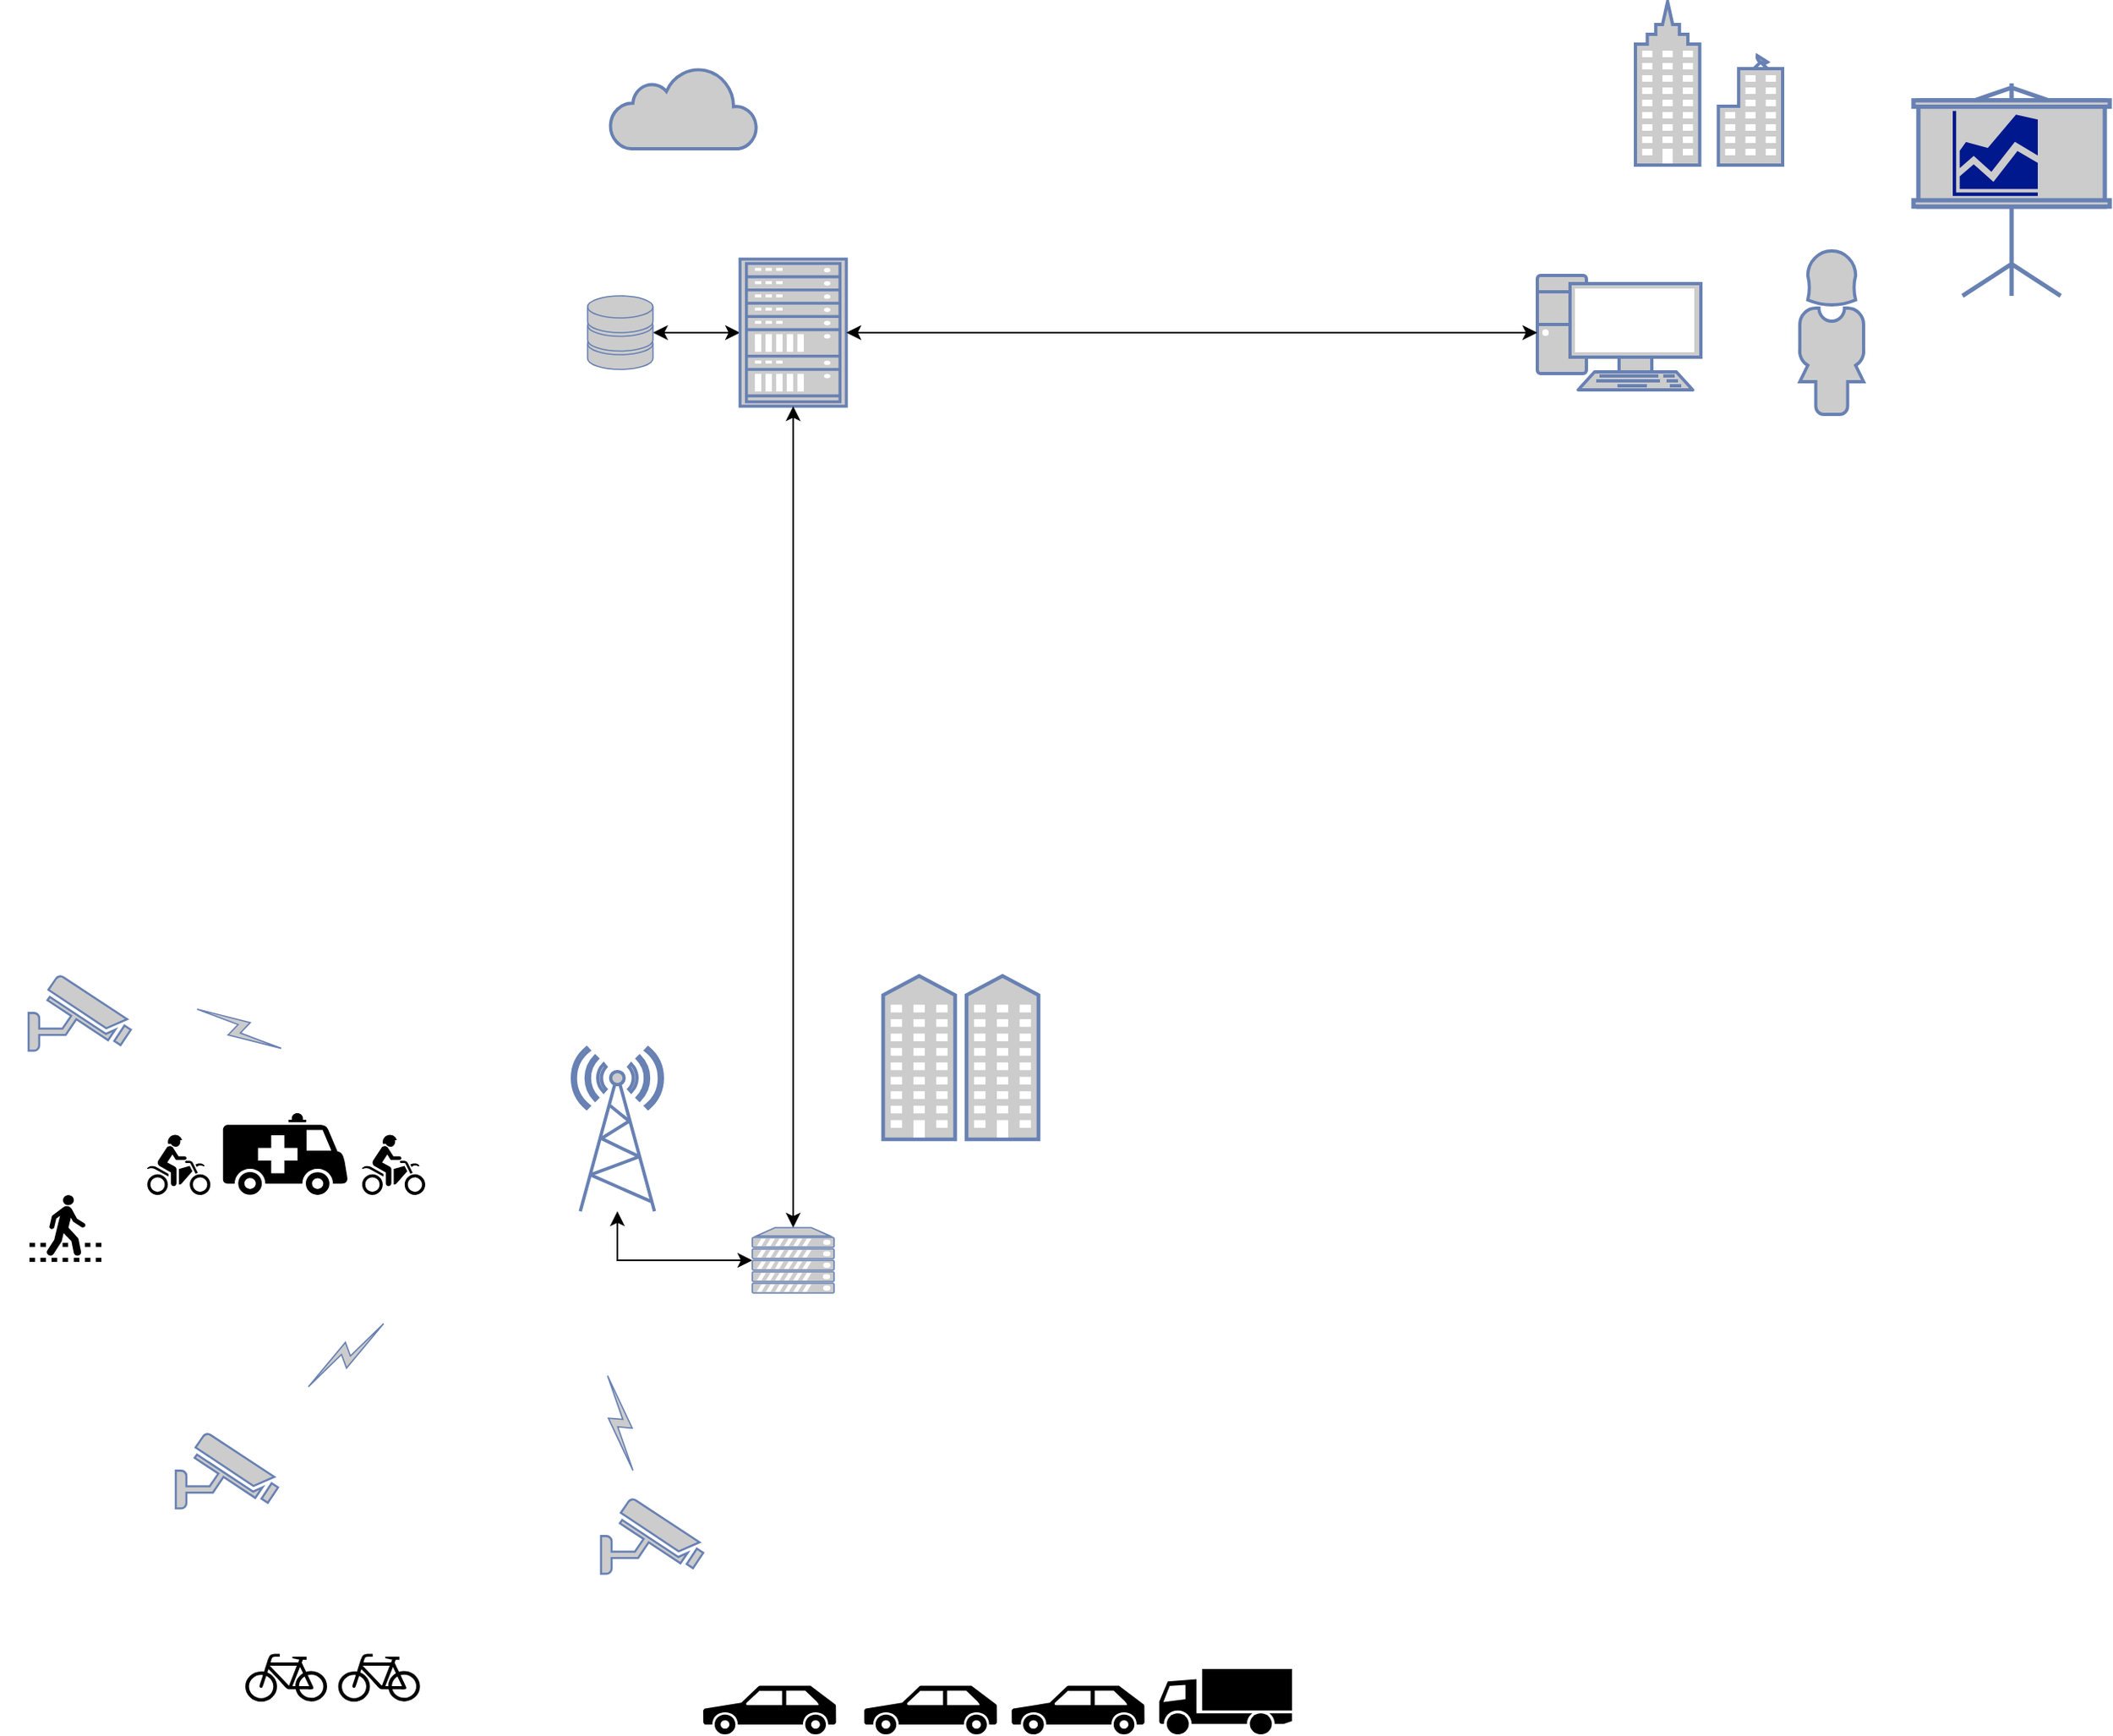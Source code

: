 <mxfile version="22.1.18" type="device">
  <diagram name="Seite-1" id="RCDi8Bf7U58kLQFNj_Cr">
    <mxGraphModel dx="2074" dy="1097" grid="1" gridSize="10" guides="1" tooltips="1" connect="1" arrows="1" fold="1" page="1" pageScale="1" pageWidth="827" pageHeight="1169" math="0" shadow="0">
      <root>
        <mxCell id="0" />
        <mxCell id="1" parent="0" />
        <mxCell id="RdFIWjS31bvLeTKI6aGi-58" value="" style="edgeStyle=orthogonalEdgeStyle;rounded=0;orthogonalLoop=1;jettySize=auto;html=1;endArrow=classic;endFill=1;startArrow=classic;startFill=1;" parent="1" source="RdFIWjS31bvLeTKI6aGi-14" target="RdFIWjS31bvLeTKI6aGi-53" edge="1">
          <mxGeometry relative="1" as="geometry" />
        </mxCell>
        <mxCell id="RdFIWjS31bvLeTKI6aGi-14" value="" style="fontColor=#0066CC;verticalAlign=top;verticalLabelPosition=bottom;labelPosition=center;align=center;html=1;outlineConnect=0;fillColor=#CCCCCC;strokeColor=#6881B3;gradientColor=none;gradientDirection=north;strokeWidth=2;shape=mxgraph.networks.rack;" parent="1" vertex="1">
          <mxGeometry x="542.5" y="197.5" width="65" height="90" as="geometry" />
        </mxCell>
        <mxCell id="RdFIWjS31bvLeTKI6aGi-31" value="" style="edgeStyle=orthogonalEdgeStyle;rounded=0;orthogonalLoop=1;jettySize=auto;html=1;endArrow=classic;endFill=1;startArrow=classic;startFill=1;" parent="1" source="RdFIWjS31bvLeTKI6aGi-18" target="RdFIWjS31bvLeTKI6aGi-30" edge="1">
          <mxGeometry relative="1" as="geometry" />
        </mxCell>
        <mxCell id="RdFIWjS31bvLeTKI6aGi-18" value="" style="fontColor=#0066CC;verticalAlign=top;verticalLabelPosition=bottom;labelPosition=center;align=center;html=1;outlineConnect=0;fillColor=#CCCCCC;strokeColor=#6881B3;gradientColor=none;gradientDirection=north;strokeWidth=2;shape=mxgraph.networks.server;" parent="1" vertex="1">
          <mxGeometry x="550" y="790" width="50" height="40" as="geometry" />
        </mxCell>
        <mxCell id="RdFIWjS31bvLeTKI6aGi-30" value="" style="fontColor=#0066CC;verticalAlign=top;verticalLabelPosition=bottom;labelPosition=center;align=center;html=1;outlineConnect=0;fillColor=#CCCCCC;strokeColor=#6881B3;gradientColor=none;gradientDirection=north;strokeWidth=2;shape=mxgraph.networks.radio_tower;" parent="1" vertex="1">
          <mxGeometry x="440" y="680" width="55" height="100" as="geometry" />
        </mxCell>
        <mxCell id="RdFIWjS31bvLeTKI6aGi-32" value="" style="group" parent="1" vertex="1" connectable="0">
          <mxGeometry x="180" y="870" width="80" height="170" as="geometry" />
        </mxCell>
        <mxCell id="RdFIWjS31bvLeTKI6aGi-1" value="" style="shape=image;html=1;verticalAlign=top;verticalLabelPosition=bottom;labelBackgroundColor=#ffffff;imageAspect=0;aspect=fixed;image=https://cdn2.iconfinder.com/data/icons/crystalproject/128x128/apps/daemons.png" parent="RdFIWjS31bvLeTKI6aGi-32" vertex="1">
          <mxGeometry y="91.727" width="76.5" height="76.5" as="geometry" />
        </mxCell>
        <mxCell id="RdFIWjS31bvLeTKI6aGi-6" value="" style="fontColor=#0066CC;verticalAlign=top;verticalLabelPosition=bottom;labelPosition=center;align=center;html=1;outlineConnect=0;fillColor=#CCCCCC;strokeColor=#6881B3;gradientColor=none;gradientDirection=north;strokeWidth=2;shape=mxgraph.networks.security_camera;" parent="RdFIWjS31bvLeTKI6aGi-32" vertex="1">
          <mxGeometry x="17.5" y="45.863" width="62.5" height="45.863" as="geometry" />
        </mxCell>
        <mxCell id="RdFIWjS31bvLeTKI6aGi-41" value="" style="group" parent="1" vertex="1" connectable="0">
          <mxGeometry x="440" y="910" width="80" height="170" as="geometry" />
        </mxCell>
        <mxCell id="RdFIWjS31bvLeTKI6aGi-42" value="" style="shape=image;html=1;verticalAlign=top;verticalLabelPosition=bottom;labelBackgroundColor=#ffffff;imageAspect=0;aspect=fixed;image=https://cdn2.iconfinder.com/data/icons/crystalproject/128x128/apps/daemons.png" parent="RdFIWjS31bvLeTKI6aGi-41" vertex="1">
          <mxGeometry y="91.727" width="76.5" height="76.5" as="geometry" />
        </mxCell>
        <mxCell id="RdFIWjS31bvLeTKI6aGi-43" value="" style="fontColor=#0066CC;verticalAlign=top;verticalLabelPosition=bottom;labelPosition=center;align=center;html=1;outlineConnect=0;fillColor=#CCCCCC;strokeColor=#6881B3;gradientColor=none;gradientDirection=north;strokeWidth=2;shape=mxgraph.networks.security_camera;" parent="RdFIWjS31bvLeTKI6aGi-41" vertex="1">
          <mxGeometry x="17.5" y="45.863" width="62.5" height="45.863" as="geometry" />
        </mxCell>
        <mxCell id="RdFIWjS31bvLeTKI6aGi-45" value="" style="group" parent="1" vertex="1" connectable="0">
          <mxGeometry x="90" y="590" width="80" height="170" as="geometry" />
        </mxCell>
        <mxCell id="RdFIWjS31bvLeTKI6aGi-46" value="" style="shape=image;html=1;verticalAlign=top;verticalLabelPosition=bottom;labelBackgroundColor=#ffffff;imageAspect=0;aspect=fixed;image=https://cdn2.iconfinder.com/data/icons/crystalproject/128x128/apps/daemons.png" parent="RdFIWjS31bvLeTKI6aGi-45" vertex="1">
          <mxGeometry y="91.727" width="76.5" height="76.5" as="geometry" />
        </mxCell>
        <mxCell id="RdFIWjS31bvLeTKI6aGi-47" value="" style="fontColor=#0066CC;verticalAlign=top;verticalLabelPosition=bottom;labelPosition=center;align=center;html=1;outlineConnect=0;fillColor=#CCCCCC;strokeColor=#6881B3;gradientColor=none;gradientDirection=north;strokeWidth=2;shape=mxgraph.networks.security_camera;" parent="RdFIWjS31bvLeTKI6aGi-45" vertex="1">
          <mxGeometry x="17.5" y="45.863" width="62.5" height="45.863" as="geometry" />
        </mxCell>
        <mxCell id="RdFIWjS31bvLeTKI6aGi-21" value="" style="fontColor=#0066CC;verticalAlign=top;verticalLabelPosition=bottom;labelPosition=center;align=center;html=1;outlineConnect=0;fillColor=#CCCCCC;strokeColor=#6881B3;gradientColor=none;gradientDirection=north;strokeWidth=2;shape=mxgraph.networks.comm_link;rotation=50;" parent="1" vertex="1">
          <mxGeometry x="295.29" y="838.05" width="12.5" height="60" as="geometry" />
        </mxCell>
        <mxCell id="RdFIWjS31bvLeTKI6aGi-44" value="" style="fontColor=#0066CC;verticalAlign=top;verticalLabelPosition=bottom;labelPosition=center;align=center;html=1;outlineConnect=0;fillColor=#CCCCCC;strokeColor=#6881B3;gradientColor=none;gradientDirection=north;strokeWidth=2;shape=mxgraph.networks.comm_link;rotation=-15;" parent="1" vertex="1">
          <mxGeometry x="463.02" y="879.6" width="12.5" height="60" as="geometry" />
        </mxCell>
        <mxCell id="RdFIWjS31bvLeTKI6aGi-48" value="" style="fontColor=#0066CC;verticalAlign=top;verticalLabelPosition=bottom;labelPosition=center;align=center;html=1;outlineConnect=0;fillColor=#CCCCCC;strokeColor=#6881B3;gradientColor=none;gradientDirection=north;strokeWidth=2;shape=mxgraph.networks.comm_link;rotation=-65;" parent="1" vertex="1">
          <mxGeometry x="230.0" y="640" width="12.5" height="56.69" as="geometry" />
        </mxCell>
        <mxCell id="RdFIWjS31bvLeTKI6aGi-53" value="" style="fontColor=#0066CC;verticalAlign=top;verticalLabelPosition=bottom;labelPosition=center;align=center;html=1;outlineConnect=0;fillColor=#CCCCCC;strokeColor=#6881B3;gradientColor=none;gradientDirection=north;strokeWidth=2;shape=mxgraph.networks.storage;" parent="1" vertex="1">
          <mxGeometry x="449.27" y="220" width="40" height="45" as="geometry" />
        </mxCell>
        <mxCell id="RdFIWjS31bvLeTKI6aGi-61" value="" style="fontColor=#0066CC;verticalAlign=top;verticalLabelPosition=bottom;labelPosition=center;align=center;html=1;outlineConnect=0;fillColor=#CCCCCC;strokeColor=#6881B3;gradientColor=none;gradientDirection=north;strokeWidth=2;shape=mxgraph.networks.pc;" parent="1" vertex="1">
          <mxGeometry x="1030" y="207.5" width="100" height="70" as="geometry" />
        </mxCell>
        <mxCell id="RdFIWjS31bvLeTKI6aGi-62" style="edgeStyle=orthogonalEdgeStyle;rounded=0;orthogonalLoop=1;jettySize=auto;html=1;exitX=0.5;exitY=0;exitDx=0;exitDy=0;exitPerimeter=0;entryX=0.5;entryY=1;entryDx=0;entryDy=0;entryPerimeter=0;startArrow=classic;startFill=1;jumpStyle=none;" parent="1" source="RdFIWjS31bvLeTKI6aGi-18" target="RdFIWjS31bvLeTKI6aGi-14" edge="1">
          <mxGeometry relative="1" as="geometry" />
        </mxCell>
        <mxCell id="RdFIWjS31bvLeTKI6aGi-63" value="" style="fontColor=#0066CC;verticalAlign=top;verticalLabelPosition=bottom;labelPosition=center;align=center;html=1;outlineConnect=0;fillColor=#CCCCCC;strokeColor=#6881B3;gradientColor=none;gradientDirection=north;strokeWidth=2;shape=mxgraph.networks.user_female;" parent="1" vertex="1">
          <mxGeometry x="1190" y="192.5" width="40" height="100" as="geometry" />
        </mxCell>
        <mxCell id="RdFIWjS31bvLeTKI6aGi-65" value="" style="fontColor=#0066CC;verticalAlign=top;verticalLabelPosition=bottom;labelPosition=center;align=center;html=1;outlineConnect=0;fillColor=#CCCCCC;strokeColor=#6881B3;gradientColor=none;gradientDirection=north;strokeWidth=2;shape=mxgraph.networks.business_center;" parent="1" vertex="1">
          <mxGeometry x="1090" y="40" width="90" height="100" as="geometry" />
        </mxCell>
        <mxCell id="RdFIWjS31bvLeTKI6aGi-69" style="edgeStyle=orthogonalEdgeStyle;rounded=0;orthogonalLoop=1;jettySize=auto;html=1;exitX=1;exitY=0.5;exitDx=0;exitDy=0;exitPerimeter=0;entryX=0;entryY=0.5;entryDx=0;entryDy=0;entryPerimeter=0;startArrow=classic;startFill=1;" parent="1" source="RdFIWjS31bvLeTKI6aGi-14" target="RdFIWjS31bvLeTKI6aGi-61" edge="1">
          <mxGeometry relative="1" as="geometry" />
        </mxCell>
        <mxCell id="RdFIWjS31bvLeTKI6aGi-70" value="" style="group" parent="1" vertex="1" connectable="0">
          <mxGeometry x="1260" y="90" width="120" height="130" as="geometry" />
        </mxCell>
        <mxCell id="RdFIWjS31bvLeTKI6aGi-64" value="" style="fontColor=#0066CC;verticalAlign=top;verticalLabelPosition=bottom;labelPosition=center;align=center;html=1;outlineConnect=0;fillColor=#CCCCCC;strokeColor=#6881B3;gradientColor=none;gradientDirection=north;strokeWidth=2;shape=mxgraph.networks.video_projector_screen;" parent="RdFIWjS31bvLeTKI6aGi-70" vertex="1">
          <mxGeometry width="120" height="130" as="geometry" />
        </mxCell>
        <mxCell id="RdFIWjS31bvLeTKI6aGi-68" value="" style="sketch=0;aspect=fixed;pointerEvents=1;shadow=0;dashed=0;html=1;strokeColor=none;labelPosition=center;verticalLabelPosition=bottom;verticalAlign=top;align=center;fillColor=#00188D;shape=mxgraph.mscae.general.graph" parent="RdFIWjS31bvLeTKI6aGi-70" vertex="1">
          <mxGeometry x="24" y="16.9" width="52" height="52" as="geometry" />
        </mxCell>
        <mxCell id="RdFIWjS31bvLeTKI6aGi-71" value="" style="html=1;outlineConnect=0;fillColor=#CCCCCC;strokeColor=#6881B3;gradientColor=none;gradientDirection=north;strokeWidth=2;shape=mxgraph.networks.cloud;fontColor=#ffffff;" parent="1" vertex="1">
          <mxGeometry x="463.02" y="80" width="90" height="50" as="geometry" />
        </mxCell>
        <mxCell id="RdFIWjS31bvLeTKI6aGi-73" value="" style="fontColor=#0066CC;verticalAlign=top;verticalLabelPosition=bottom;labelPosition=center;align=center;html=1;outlineConnect=0;fillColor=#CCCCCC;strokeColor=#6881B3;gradientColor=none;gradientDirection=north;strokeWidth=2;shape=mxgraph.networks.community;" parent="1" vertex="1">
          <mxGeometry x="630" y="636" width="95" height="100" as="geometry" />
        </mxCell>
        <mxCell id="eFAW_uXkiEHkHDAGxjXe-5" value="" style="shape=mxgraph.signs.transportation.bicycle_1;html=1;pointerEvents=1;fillColor=#000000;strokeColor=none;verticalLabelPosition=bottom;verticalAlign=top;align=center;" vertex="1" parent="1">
          <mxGeometry x="240" y="1050" width="50" height="30" as="geometry" />
        </mxCell>
        <mxCell id="eFAW_uXkiEHkHDAGxjXe-6" value="" style="shape=mxgraph.signs.transportation.bicycle_1;html=1;pointerEvents=1;fillColor=#000000;strokeColor=none;verticalLabelPosition=bottom;verticalAlign=top;align=center;" vertex="1" parent="1">
          <mxGeometry x="296.79" y="1050" width="50" height="30" as="geometry" />
        </mxCell>
        <mxCell id="eFAW_uXkiEHkHDAGxjXe-9" value="" style="shape=mxgraph.signs.safety.pedestrian_crossing;html=1;pointerEvents=1;fillColor=#000000;strokeColor=none;verticalLabelPosition=bottom;verticalAlign=top;align=center;" vertex="1" parent="1">
          <mxGeometry x="108" y="770" width="44" height="40.95" as="geometry" />
        </mxCell>
        <mxCell id="eFAW_uXkiEHkHDAGxjXe-12" value="" style="group" vertex="1" connectable="0" parent="1">
          <mxGeometry x="180" y="720" width="170" height="50" as="geometry" />
        </mxCell>
        <mxCell id="eFAW_uXkiEHkHDAGxjXe-3" value="" style="shape=mxgraph.signs.sports.dirt_bike;html=1;pointerEvents=1;fillColor=#000000;strokeColor=none;verticalLabelPosition=bottom;verticalAlign=top;align=center;" vertex="1" parent="eFAW_uXkiEHkHDAGxjXe-12">
          <mxGeometry y="13.235" width="38.636" height="36.765" as="geometry" />
        </mxCell>
        <mxCell id="eFAW_uXkiEHkHDAGxjXe-8" value="" style="shape=mxgraph.signs.sports.dirt_bike;html=1;pointerEvents=1;fillColor=#000000;strokeColor=none;verticalLabelPosition=bottom;verticalAlign=top;align=center;" vertex="1" parent="eFAW_uXkiEHkHDAGxjXe-12">
          <mxGeometry x="131.364" y="13.235" width="38.636" height="36.765" as="geometry" />
        </mxCell>
        <mxCell id="eFAW_uXkiEHkHDAGxjXe-10" value="" style="shape=mxgraph.signs.transportation.ambulance;html=1;pointerEvents=1;fillColor=#000000;strokeColor=none;verticalLabelPosition=bottom;verticalAlign=top;align=center;" vertex="1" parent="eFAW_uXkiEHkHDAGxjXe-12">
          <mxGeometry x="46.364" width="76.5" height="50" as="geometry" />
        </mxCell>
        <mxCell id="eFAW_uXkiEHkHDAGxjXe-13" value="" style="group" vertex="1" connectable="0" parent="1">
          <mxGeometry x="520" y="1060" width="360" height="40" as="geometry" />
        </mxCell>
        <mxCell id="RdFIWjS31bvLeTKI6aGi-72" value="" style="shape=mxgraph.signs.transportation.car_3;html=1;pointerEvents=1;fillColor=#000000;strokeColor=none;verticalLabelPosition=bottom;verticalAlign=top;align=center;" parent="eFAW_uXkiEHkHDAGxjXe-13" vertex="1">
          <mxGeometry y="10.196" width="81.185" height="29.804" as="geometry" />
        </mxCell>
        <mxCell id="eFAW_uXkiEHkHDAGxjXe-1" value="" style="shape=mxgraph.signs.transportation.car_3;html=1;pointerEvents=1;fillColor=#000000;strokeColor=none;verticalLabelPosition=bottom;verticalAlign=top;align=center;" vertex="1" parent="eFAW_uXkiEHkHDAGxjXe-13">
          <mxGeometry x="98.405" y="10.196" width="81.185" height="29.804" as="geometry" />
        </mxCell>
        <mxCell id="eFAW_uXkiEHkHDAGxjXe-2" value="" style="shape=mxgraph.signs.transportation.car_3;html=1;pointerEvents=1;fillColor=#000000;strokeColor=none;verticalLabelPosition=bottom;verticalAlign=top;align=center;" vertex="1" parent="eFAW_uXkiEHkHDAGxjXe-13">
          <mxGeometry x="188.61" y="10.196" width="81.185" height="29.804" as="geometry" />
        </mxCell>
        <mxCell id="eFAW_uXkiEHkHDAGxjXe-11" value="" style="shape=mxgraph.signs.transportation.truck_1;html=1;pointerEvents=1;fillColor=#000000;strokeColor=none;verticalLabelPosition=bottom;verticalAlign=top;align=center;" vertex="1" parent="eFAW_uXkiEHkHDAGxjXe-13">
          <mxGeometry x="278.815" width="81.185" height="40" as="geometry" />
        </mxCell>
      </root>
    </mxGraphModel>
  </diagram>
</mxfile>
